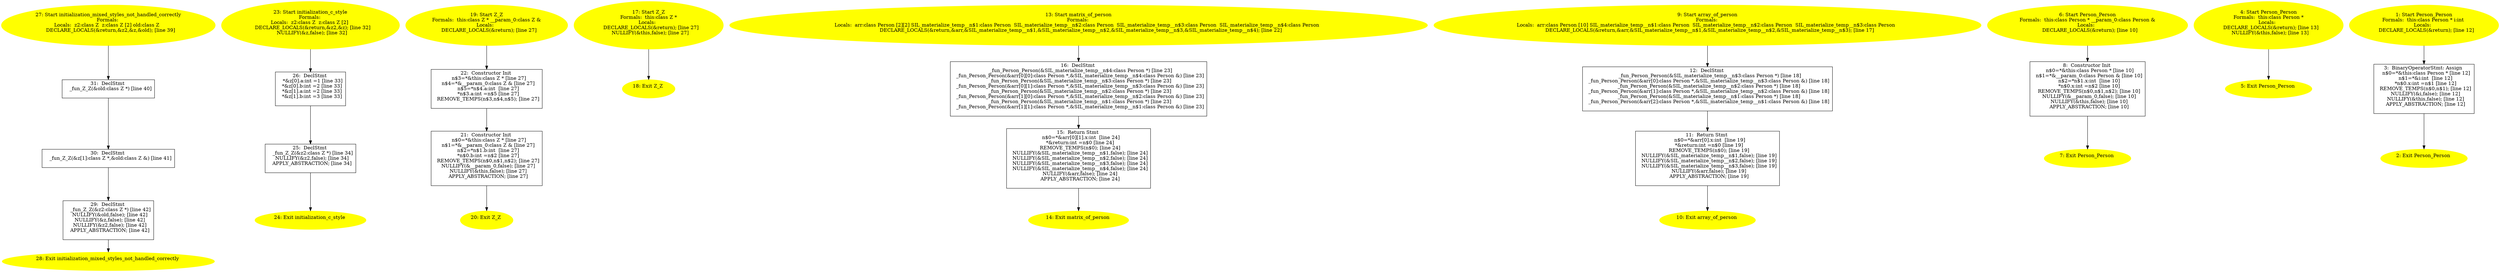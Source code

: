 digraph iCFG {
31 [label="31:  DeclStmt \n   _fun_Z_Z(&old:class Z *) [line 40]\n " shape="box"]
	

	 31 -> 30 ;
30 [label="30:  DeclStmt \n   _fun_Z_Z(&z[1]:class Z *,&old:class Z &) [line 41]\n " shape="box"]
	

	 30 -> 29 ;
29 [label="29:  DeclStmt \n   _fun_Z_Z(&z2:class Z *) [line 42]\n  NULLIFY(&old,false); [line 42]\n  NULLIFY(&z,false); [line 42]\n  NULLIFY(&z2,false); [line 42]\n  APPLY_ABSTRACTION; [line 42]\n " shape="box"]
	

	 29 -> 28 ;
28 [label="28: Exit initialization_mixed_styles_not_handled_correctly \n  " color=yellow style=filled]
	

27 [label="27: Start initialization_mixed_styles_not_handled_correctly\nFormals: \nLocals:  z2:class Z  z:class Z [2] old:class Z  \n   DECLARE_LOCALS(&return,&z2,&z,&old); [line 39]\n " color=yellow style=filled]
	

	 27 -> 31 ;
26 [label="26:  DeclStmt \n   *&z[0].a:int =1 [line 33]\n  *&z[0].b:int =2 [line 33]\n  *&z[1].a:int =2 [line 33]\n  *&z[1].b:int =3 [line 33]\n " shape="box"]
	

	 26 -> 25 ;
25 [label="25:  DeclStmt \n   _fun_Z_Z(&z2:class Z *) [line 34]\n  NULLIFY(&z2,false); [line 34]\n  APPLY_ABSTRACTION; [line 34]\n " shape="box"]
	

	 25 -> 24 ;
24 [label="24: Exit initialization_c_style \n  " color=yellow style=filled]
	

23 [label="23: Start initialization_c_style\nFormals: \nLocals:  z2:class Z  z:class Z [2] \n   DECLARE_LOCALS(&return,&z2,&z); [line 32]\n  NULLIFY(&z,false); [line 32]\n " color=yellow style=filled]
	

	 23 -> 26 ;
22 [label="22:  Constructor Init \n   n$3=*&this:class Z * [line 27]\n  n$4=*&__param_0:class Z & [line 27]\n  n$5=*n$4.a:int  [line 27]\n  *n$3.a:int =n$5 [line 27]\n  REMOVE_TEMPS(n$3,n$4,n$5); [line 27]\n " shape="box"]
	

	 22 -> 21 ;
21 [label="21:  Constructor Init \n   n$0=*&this:class Z * [line 27]\n  n$1=*&__param_0:class Z & [line 27]\n  n$2=*n$1.b:int  [line 27]\n  *n$0.b:int =n$2 [line 27]\n  REMOVE_TEMPS(n$0,n$1,n$2); [line 27]\n  NULLIFY(&__param_0,false); [line 27]\n  NULLIFY(&this,false); [line 27]\n  APPLY_ABSTRACTION; [line 27]\n " shape="box"]
	

	 21 -> 20 ;
20 [label="20: Exit Z_Z \n  " color=yellow style=filled]
	

19 [label="19: Start Z_Z\nFormals:  this:class Z * __param_0:class Z &\nLocals:  \n   DECLARE_LOCALS(&return); [line 27]\n " color=yellow style=filled]
	

	 19 -> 22 ;
18 [label="18: Exit Z_Z \n  " color=yellow style=filled]
	

17 [label="17: Start Z_Z\nFormals:  this:class Z *\nLocals:  \n   DECLARE_LOCALS(&return); [line 27]\n  NULLIFY(&this,false); [line 27]\n " color=yellow style=filled]
	

	 17 -> 18 ;
16 [label="16:  DeclStmt \n   _fun_Person_Person(&SIL_materialize_temp__n$4:class Person *) [line 23]\n  _fun_Person_Person(&arr[0][0]:class Person *,&SIL_materialize_temp__n$4:class Person &) [line 23]\n  _fun_Person_Person(&SIL_materialize_temp__n$3:class Person *) [line 23]\n  _fun_Person_Person(&arr[0][1]:class Person *,&SIL_materialize_temp__n$3:class Person &) [line 23]\n  _fun_Person_Person(&SIL_materialize_temp__n$2:class Person *) [line 23]\n  _fun_Person_Person(&arr[1][0]:class Person *,&SIL_materialize_temp__n$2:class Person &) [line 23]\n  _fun_Person_Person(&SIL_materialize_temp__n$1:class Person *) [line 23]\n  _fun_Person_Person(&arr[1][1]:class Person *,&SIL_materialize_temp__n$1:class Person &) [line 23]\n " shape="box"]
	

	 16 -> 15 ;
15 [label="15:  Return Stmt \n   n$0=*&arr[0][1].x:int  [line 24]\n  *&return:int =n$0 [line 24]\n  REMOVE_TEMPS(n$0); [line 24]\n  NULLIFY(&SIL_materialize_temp__n$1,false); [line 24]\n  NULLIFY(&SIL_materialize_temp__n$2,false); [line 24]\n  NULLIFY(&SIL_materialize_temp__n$3,false); [line 24]\n  NULLIFY(&SIL_materialize_temp__n$4,false); [line 24]\n  NULLIFY(&arr,false); [line 24]\n  APPLY_ABSTRACTION; [line 24]\n " shape="box"]
	

	 15 -> 14 ;
14 [label="14: Exit matrix_of_person \n  " color=yellow style=filled]
	

13 [label="13: Start matrix_of_person\nFormals: \nLocals:  arr:class Person [2][2] SIL_materialize_temp__n$1:class Person  SIL_materialize_temp__n$2:class Person  SIL_materialize_temp__n$3:class Person  SIL_materialize_temp__n$4:class Person  \n   DECLARE_LOCALS(&return,&arr,&SIL_materialize_temp__n$1,&SIL_materialize_temp__n$2,&SIL_materialize_temp__n$3,&SIL_materialize_temp__n$4); [line 22]\n " color=yellow style=filled]
	

	 13 -> 16 ;
12 [label="12:  DeclStmt \n   _fun_Person_Person(&SIL_materialize_temp__n$3:class Person *) [line 18]\n  _fun_Person_Person(&arr[0]:class Person *,&SIL_materialize_temp__n$3:class Person &) [line 18]\n  _fun_Person_Person(&SIL_materialize_temp__n$2:class Person *) [line 18]\n  _fun_Person_Person(&arr[1]:class Person *,&SIL_materialize_temp__n$2:class Person &) [line 18]\n  _fun_Person_Person(&SIL_materialize_temp__n$1:class Person *) [line 18]\n  _fun_Person_Person(&arr[2]:class Person *,&SIL_materialize_temp__n$1:class Person &) [line 18]\n " shape="box"]
	

	 12 -> 11 ;
11 [label="11:  Return Stmt \n   n$0=*&arr[0].x:int  [line 19]\n  *&return:int =n$0 [line 19]\n  REMOVE_TEMPS(n$0); [line 19]\n  NULLIFY(&SIL_materialize_temp__n$1,false); [line 19]\n  NULLIFY(&SIL_materialize_temp__n$2,false); [line 19]\n  NULLIFY(&SIL_materialize_temp__n$3,false); [line 19]\n  NULLIFY(&arr,false); [line 19]\n  APPLY_ABSTRACTION; [line 19]\n " shape="box"]
	

	 11 -> 10 ;
10 [label="10: Exit array_of_person \n  " color=yellow style=filled]
	

9 [label="9: Start array_of_person\nFormals: \nLocals:  arr:class Person [10] SIL_materialize_temp__n$1:class Person  SIL_materialize_temp__n$2:class Person  SIL_materialize_temp__n$3:class Person  \n   DECLARE_LOCALS(&return,&arr,&SIL_materialize_temp__n$1,&SIL_materialize_temp__n$2,&SIL_materialize_temp__n$3); [line 17]\n " color=yellow style=filled]
	

	 9 -> 12 ;
8 [label="8:  Constructor Init \n   n$0=*&this:class Person * [line 10]\n  n$1=*&__param_0:class Person & [line 10]\n  n$2=*n$1.x:int  [line 10]\n  *n$0.x:int =n$2 [line 10]\n  REMOVE_TEMPS(n$0,n$1,n$2); [line 10]\n  NULLIFY(&__param_0,false); [line 10]\n  NULLIFY(&this,false); [line 10]\n  APPLY_ABSTRACTION; [line 10]\n " shape="box"]
	

	 8 -> 7 ;
7 [label="7: Exit Person_Person \n  " color=yellow style=filled]
	

6 [label="6: Start Person_Person\nFormals:  this:class Person * __param_0:class Person &\nLocals:  \n   DECLARE_LOCALS(&return); [line 10]\n " color=yellow style=filled]
	

	 6 -> 8 ;
5 [label="5: Exit Person_Person \n  " color=yellow style=filled]
	

4 [label="4: Start Person_Person\nFormals:  this:class Person *\nLocals:  \n   DECLARE_LOCALS(&return); [line 13]\n  NULLIFY(&this,false); [line 13]\n " color=yellow style=filled]
	

	 4 -> 5 ;
3 [label="3:  BinaryOperatorStmt: Assign \n   n$0=*&this:class Person * [line 12]\n  n$1=*&i:int  [line 12]\n  *n$0.x:int =n$1 [line 12]\n  REMOVE_TEMPS(n$0,n$1); [line 12]\n  NULLIFY(&i,false); [line 12]\n  NULLIFY(&this,false); [line 12]\n  APPLY_ABSTRACTION; [line 12]\n " shape="box"]
	

	 3 -> 2 ;
2 [label="2: Exit Person_Person \n  " color=yellow style=filled]
	

1 [label="1: Start Person_Person\nFormals:  this:class Person * i:int \nLocals:  \n   DECLARE_LOCALS(&return); [line 12]\n " color=yellow style=filled]
	

	 1 -> 3 ;
}
